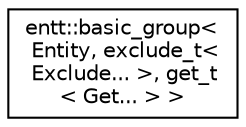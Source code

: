 digraph "Graphical Class Hierarchy"
{
 // LATEX_PDF_SIZE
  edge [fontname="Helvetica",fontsize="10",labelfontname="Helvetica",labelfontsize="10"];
  node [fontname="Helvetica",fontsize="10",shape=record];
  rankdir="LR";
  Node0 [label="entt::basic_group\<\l Entity, exclude_t\<\l Exclude... \>, get_t\l\< Get... \> \>",height=0.2,width=0.4,color="black", fillcolor="white", style="filled",URL="$classentt_1_1basic__group_3_01Entity_00_01exclude__t_3_01Exclude_8_8_8_01_4_00_01get__t_3_01Get_8_8_8_01_4_01_4.html",tooltip="Non-owning group."];
}
